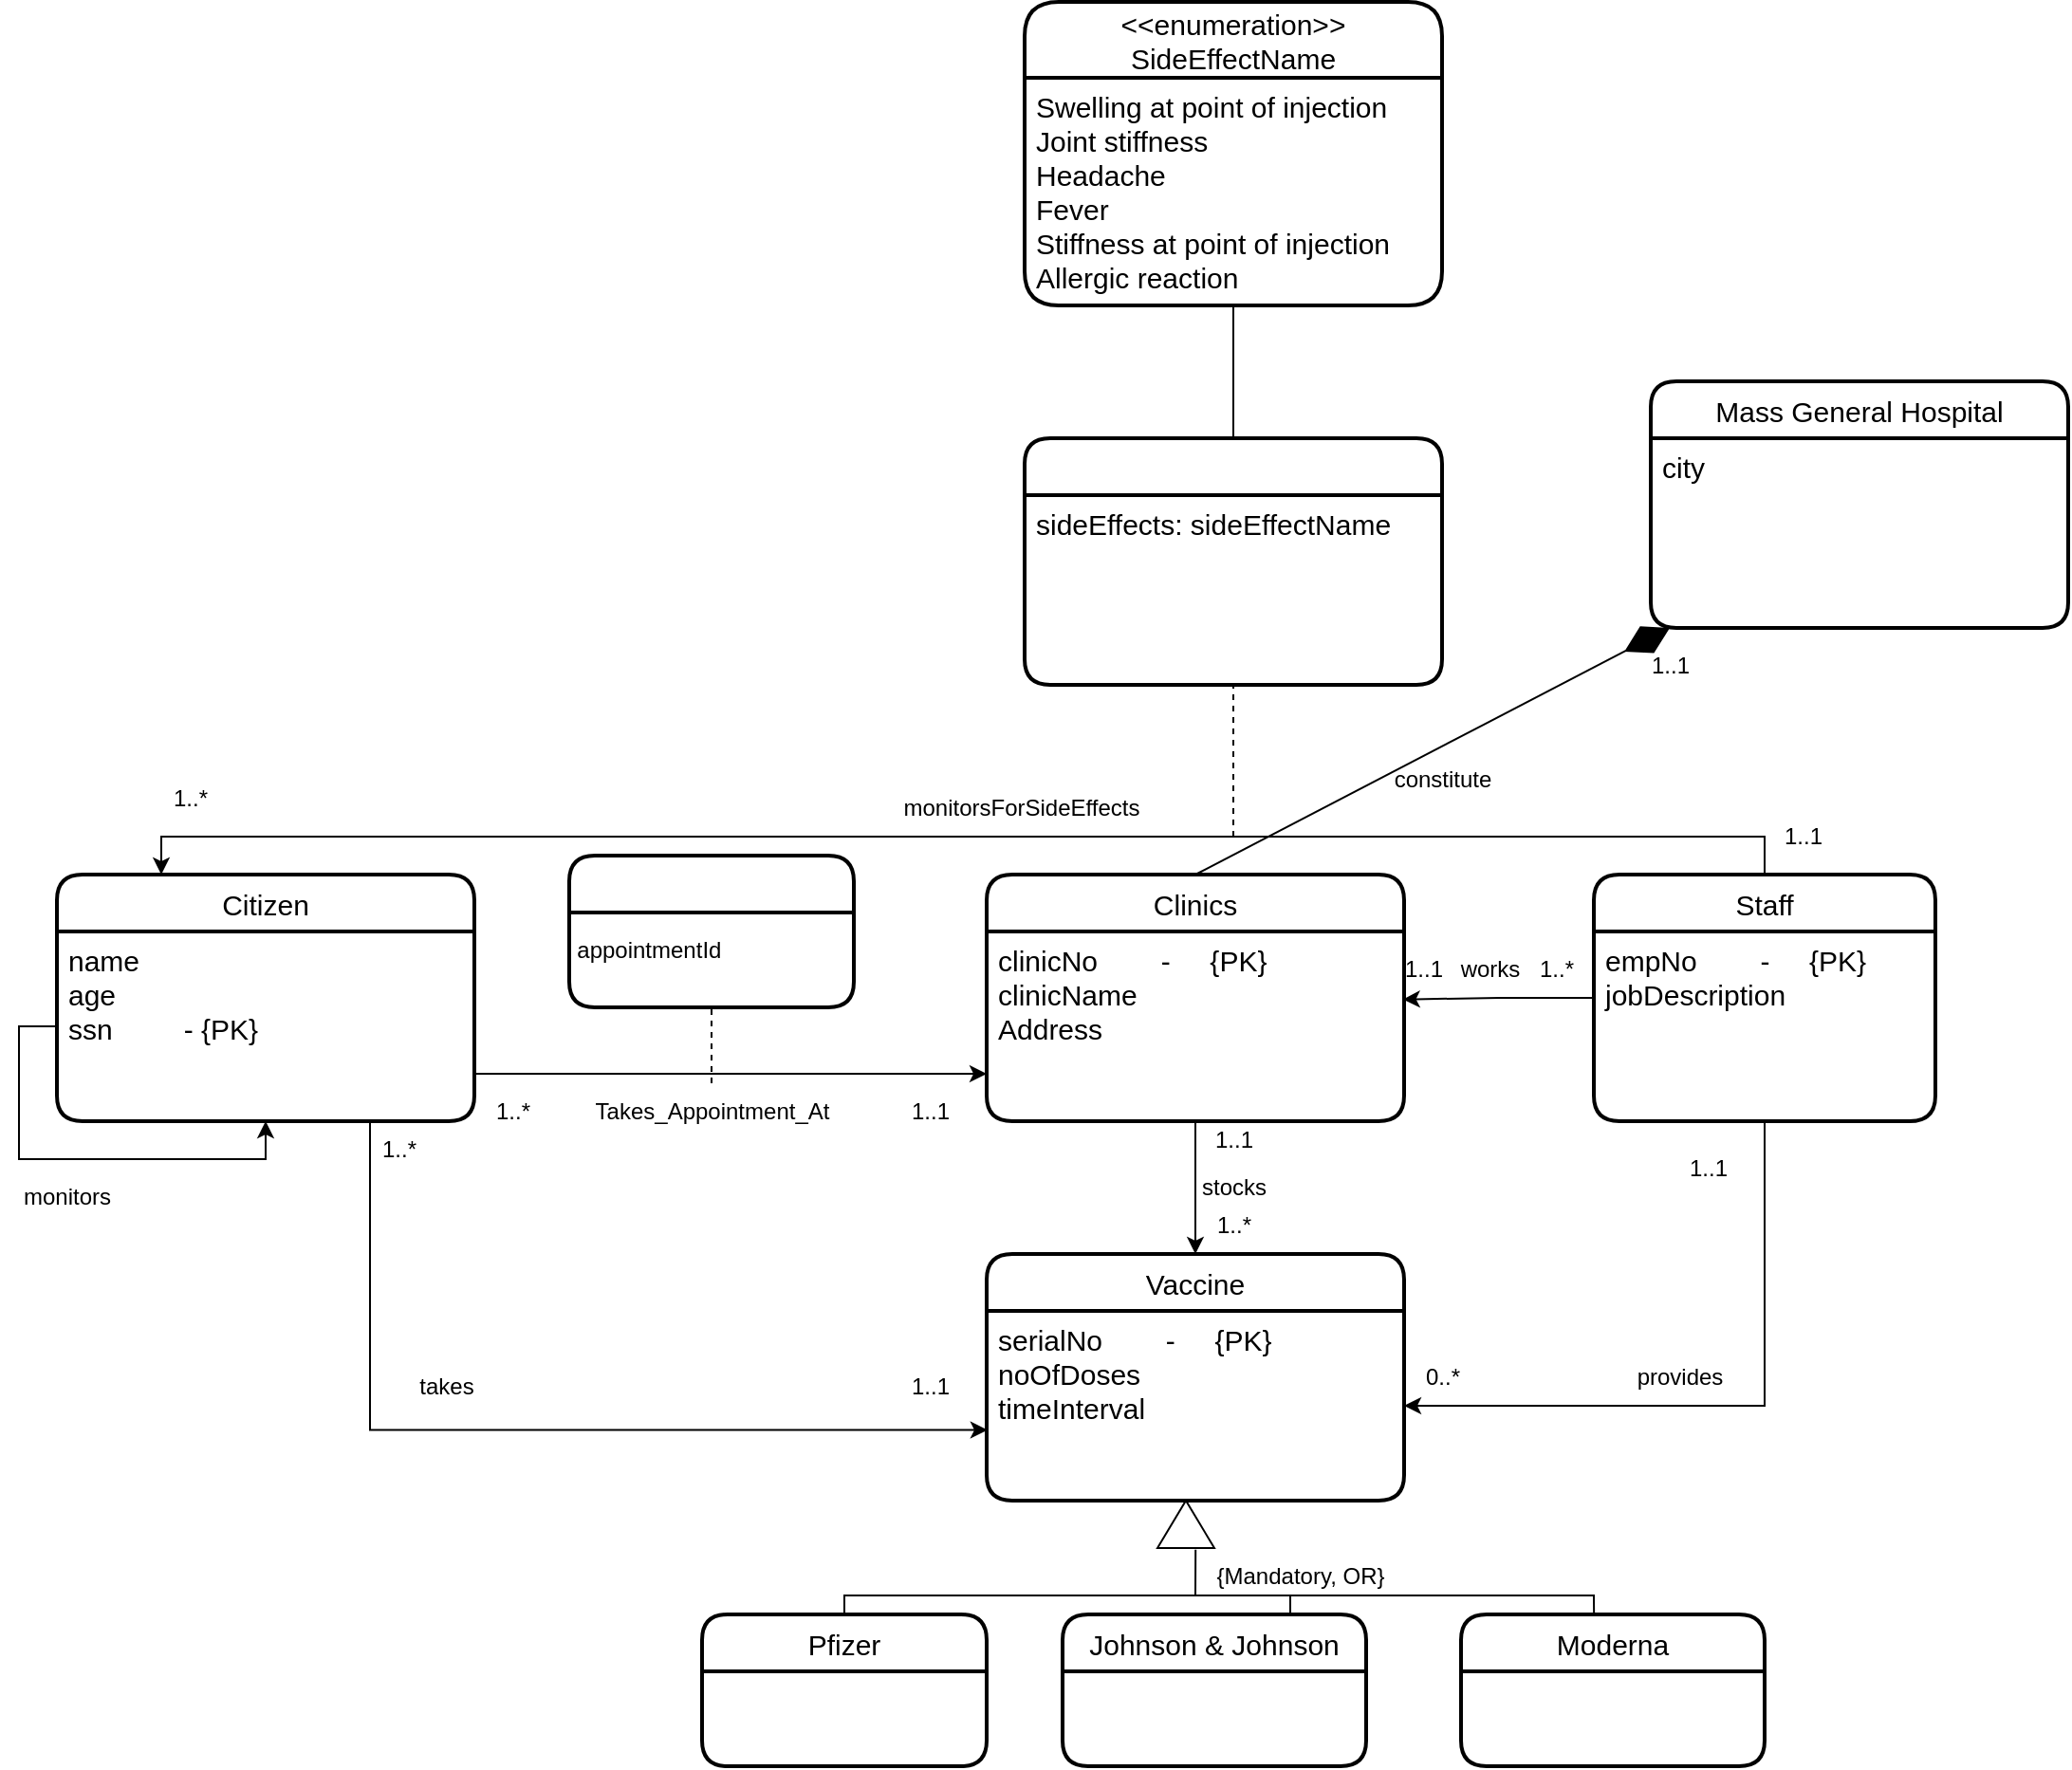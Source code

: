<mxfile version="20.8.5" type="github" pages="3">
  <diagram id="0muBZeDZ4wnzqgPl6z7S" name="Page-3">
    <mxGraphModel dx="3168" dy="2088" grid="1" gridSize="10" guides="1" tooltips="1" connect="1" arrows="1" fold="1" page="1" pageScale="1" pageWidth="850" pageHeight="1100" math="0" shadow="0">
      <root>
        <mxCell id="0" />
        <mxCell id="1" parent="0" />
        <mxCell id="P3esFlHFc6xtRCxM-Ww3-1" value="Clinics" style="swimlane;childLayout=stackLayout;horizontal=1;startSize=30;horizontalStack=0;rounded=1;fontSize=15;fontStyle=0;strokeWidth=2;resizeParent=0;resizeLast=1;shadow=0;dashed=0;align=center;" vertex="1" parent="1">
          <mxGeometry x="-520" y="90" width="220" height="130" as="geometry" />
        </mxCell>
        <mxCell id="P3esFlHFc6xtRCxM-Ww3-2" value="clinicNo        -     {PK}&#xa;clinicName    &#xa;Address&#xa;" style="align=left;strokeColor=none;fillColor=none;spacingLeft=4;fontSize=15;verticalAlign=top;resizable=0;rotatable=0;part=1;" vertex="1" parent="P3esFlHFc6xtRCxM-Ww3-1">
          <mxGeometry y="30" width="220" height="100" as="geometry" />
        </mxCell>
        <mxCell id="P3esFlHFc6xtRCxM-Ww3-4" value="Vaccine" style="swimlane;childLayout=stackLayout;horizontal=1;startSize=30;horizontalStack=0;rounded=1;fontSize=15;fontStyle=0;strokeWidth=2;resizeParent=0;resizeLast=1;shadow=0;dashed=0;align=center;" vertex="1" parent="1">
          <mxGeometry x="-520" y="290" width="220" height="130" as="geometry" />
        </mxCell>
        <mxCell id="P3esFlHFc6xtRCxM-Ww3-5" value="serialNo        -     {PK}&#xa;noOfDoses&#xa;timeInterval&#xa;" style="align=left;strokeColor=none;fillColor=none;spacingLeft=4;fontSize=15;verticalAlign=top;resizable=0;rotatable=0;part=1;" vertex="1" parent="P3esFlHFc6xtRCxM-Ww3-4">
          <mxGeometry y="30" width="220" height="100" as="geometry" />
        </mxCell>
        <mxCell id="P3esFlHFc6xtRCxM-Ww3-6" value="Pfizer" style="swimlane;childLayout=stackLayout;horizontal=1;startSize=30;horizontalStack=0;rounded=1;fontSize=15;fontStyle=0;strokeWidth=2;resizeParent=0;resizeLast=1;shadow=0;dashed=0;align=center;" vertex="1" parent="1">
          <mxGeometry x="-670" y="480" width="150" height="80" as="geometry" />
        </mxCell>
        <mxCell id="P3esFlHFc6xtRCxM-Ww3-8" value="Johnson &amp; Johnson" style="swimlane;childLayout=stackLayout;horizontal=1;startSize=30;horizontalStack=0;rounded=1;fontSize=15;fontStyle=0;strokeWidth=2;resizeParent=0;resizeLast=1;shadow=0;dashed=0;align=center;" vertex="1" parent="1">
          <mxGeometry x="-480" y="480" width="160" height="80" as="geometry" />
        </mxCell>
        <mxCell id="P3esFlHFc6xtRCxM-Ww3-9" value="Moderna" style="swimlane;childLayout=stackLayout;horizontal=1;startSize=30;horizontalStack=0;rounded=1;fontSize=15;fontStyle=0;strokeWidth=2;resizeParent=0;resizeLast=1;shadow=0;dashed=0;align=center;" vertex="1" parent="1">
          <mxGeometry x="-270" y="480" width="160" height="80" as="geometry" />
        </mxCell>
        <mxCell id="P3esFlHFc6xtRCxM-Ww3-10" value="" style="triangle;whiteSpace=wrap;html=1;rotation=-90;" vertex="1" parent="1">
          <mxGeometry x="-427.5" y="417.5" width="25" height="30" as="geometry" />
        </mxCell>
        <mxCell id="P3esFlHFc6xtRCxM-Ww3-11" value="" style="endArrow=none;html=1;rounded=0;exitX=0.5;exitY=0;exitDx=0;exitDy=0;entryX=-0.035;entryY=0.67;entryDx=0;entryDy=0;entryPerimeter=0;" edge="1" parent="1" source="P3esFlHFc6xtRCxM-Ww3-6" target="P3esFlHFc6xtRCxM-Ww3-10">
          <mxGeometry width="50" height="50" relative="1" as="geometry">
            <mxPoint x="-460" y="410" as="sourcePoint" />
            <mxPoint x="-410" y="450" as="targetPoint" />
            <Array as="points">
              <mxPoint x="-595" y="470" />
              <mxPoint x="-410" y="470" />
            </Array>
          </mxGeometry>
        </mxCell>
        <mxCell id="P3esFlHFc6xtRCxM-Ww3-12" value="" style="endArrow=none;html=1;rounded=0;entryX=0.75;entryY=0;entryDx=0;entryDy=0;" edge="1" parent="1" target="P3esFlHFc6xtRCxM-Ww3-8">
          <mxGeometry width="50" height="50" relative="1" as="geometry">
            <mxPoint x="-410" y="470" as="sourcePoint" />
            <mxPoint x="-370" y="400" as="targetPoint" />
            <Array as="points">
              <mxPoint x="-360" y="470" />
            </Array>
          </mxGeometry>
        </mxCell>
        <mxCell id="P3esFlHFc6xtRCxM-Ww3-13" value="" style="endArrow=none;html=1;rounded=0;entryX=0.438;entryY=0;entryDx=0;entryDy=0;entryPerimeter=0;" edge="1" parent="1" target="P3esFlHFc6xtRCxM-Ww3-9">
          <mxGeometry width="50" height="50" relative="1" as="geometry">
            <mxPoint x="-360" y="470" as="sourcePoint" />
            <mxPoint x="-280" y="400" as="targetPoint" />
            <Array as="points">
              <mxPoint x="-200" y="470" />
            </Array>
          </mxGeometry>
        </mxCell>
        <mxCell id="P3esFlHFc6xtRCxM-Ww3-14" value="{Mandatory, OR}" style="text;html=1;align=center;verticalAlign=middle;resizable=0;points=[];autosize=1;strokeColor=none;fillColor=none;" vertex="1" parent="1">
          <mxGeometry x="-410" y="445" width="110" height="30" as="geometry" />
        </mxCell>
        <mxCell id="P3esFlHFc6xtRCxM-Ww3-22" style="edgeStyle=orthogonalEdgeStyle;rounded=0;orthogonalLoop=1;jettySize=auto;html=1;exitX=0;exitY=0.5;exitDx=0;exitDy=0;entryX=0.997;entryY=0.358;entryDx=0;entryDy=0;entryPerimeter=0;" edge="1" parent="1" source="P3esFlHFc6xtRCxM-Ww3-15" target="P3esFlHFc6xtRCxM-Ww3-2">
          <mxGeometry relative="1" as="geometry" />
        </mxCell>
        <mxCell id="P3esFlHFc6xtRCxM-Ww3-30" style="edgeStyle=orthogonalEdgeStyle;rounded=0;orthogonalLoop=1;jettySize=auto;html=1;exitX=0.5;exitY=0;exitDx=0;exitDy=0;entryX=0.25;entryY=0;entryDx=0;entryDy=0;" edge="1" parent="1" source="P3esFlHFc6xtRCxM-Ww3-15" target="P3esFlHFc6xtRCxM-Ww3-26">
          <mxGeometry relative="1" as="geometry" />
        </mxCell>
        <mxCell id="P3esFlHFc6xtRCxM-Ww3-15" value="Staff" style="swimlane;childLayout=stackLayout;horizontal=1;startSize=30;horizontalStack=0;rounded=1;fontSize=15;fontStyle=0;strokeWidth=2;resizeParent=0;resizeLast=1;shadow=0;dashed=0;align=center;" vertex="1" parent="1">
          <mxGeometry x="-200" y="90" width="180" height="130" as="geometry" />
        </mxCell>
        <mxCell id="P3esFlHFc6xtRCxM-Ww3-16" value="empNo        -     {PK}&#xa;jobDescription    &#xa;&#xa;" style="align=left;strokeColor=none;fillColor=none;spacingLeft=4;fontSize=15;verticalAlign=top;resizable=0;rotatable=0;part=1;" vertex="1" parent="P3esFlHFc6xtRCxM-Ww3-15">
          <mxGeometry y="30" width="180" height="100" as="geometry" />
        </mxCell>
        <mxCell id="P3esFlHFc6xtRCxM-Ww3-17" style="edgeStyle=orthogonalEdgeStyle;rounded=0;orthogonalLoop=1;jettySize=auto;html=1;exitX=0.5;exitY=1;exitDx=0;exitDy=0;entryX=0.5;entryY=0;entryDx=0;entryDy=0;" edge="1" parent="1" source="P3esFlHFc6xtRCxM-Ww3-2" target="P3esFlHFc6xtRCxM-Ww3-4">
          <mxGeometry relative="1" as="geometry" />
        </mxCell>
        <mxCell id="P3esFlHFc6xtRCxM-Ww3-18" value="stocks" style="text;html=1;align=center;verticalAlign=middle;resizable=0;points=[];autosize=1;strokeColor=none;fillColor=none;" vertex="1" parent="1">
          <mxGeometry x="-420" y="240" width="60" height="30" as="geometry" />
        </mxCell>
        <mxCell id="P3esFlHFc6xtRCxM-Ww3-19" value="1..1" style="text;html=1;align=center;verticalAlign=middle;resizable=0;points=[];autosize=1;strokeColor=none;fillColor=none;" vertex="1" parent="1">
          <mxGeometry x="-410" y="215" width="40" height="30" as="geometry" />
        </mxCell>
        <mxCell id="P3esFlHFc6xtRCxM-Ww3-20" value="1..*" style="text;html=1;align=center;verticalAlign=middle;resizable=0;points=[];autosize=1;strokeColor=none;fillColor=none;" vertex="1" parent="1">
          <mxGeometry x="-410" y="260" width="40" height="30" as="geometry" />
        </mxCell>
        <mxCell id="P3esFlHFc6xtRCxM-Ww3-23" value="works" style="text;html=1;align=center;verticalAlign=middle;resizable=0;points=[];autosize=1;strokeColor=none;fillColor=none;" vertex="1" parent="1">
          <mxGeometry x="-280" y="125" width="50" height="30" as="geometry" />
        </mxCell>
        <mxCell id="P3esFlHFc6xtRCxM-Ww3-24" value="1..1" style="text;html=1;align=center;verticalAlign=middle;resizable=0;points=[];autosize=1;strokeColor=none;fillColor=none;" vertex="1" parent="1">
          <mxGeometry x="-310" y="125" width="40" height="30" as="geometry" />
        </mxCell>
        <mxCell id="P3esFlHFc6xtRCxM-Ww3-25" value="1..*" style="text;html=1;align=center;verticalAlign=middle;resizable=0;points=[];autosize=1;strokeColor=none;fillColor=none;" vertex="1" parent="1">
          <mxGeometry x="-240" y="125" width="40" height="30" as="geometry" />
        </mxCell>
        <mxCell id="P3esFlHFc6xtRCxM-Ww3-26" value="Citizen" style="swimlane;childLayout=stackLayout;horizontal=1;startSize=30;horizontalStack=0;rounded=1;fontSize=15;fontStyle=0;strokeWidth=2;resizeParent=0;resizeLast=1;shadow=0;dashed=0;align=center;" vertex="1" parent="1">
          <mxGeometry x="-1010" y="90" width="220" height="130" as="geometry" />
        </mxCell>
        <mxCell id="P3esFlHFc6xtRCxM-Ww3-27" value="name&#xa;age&#xa;ssn         - {PK}&#xa;" style="align=left;strokeColor=none;fillColor=none;spacingLeft=4;fontSize=15;verticalAlign=top;resizable=0;rotatable=0;part=1;" vertex="1" parent="P3esFlHFc6xtRCxM-Ww3-26">
          <mxGeometry y="30" width="220" height="100" as="geometry" />
        </mxCell>
        <mxCell id="P3esFlHFc6xtRCxM-Ww3-28" style="edgeStyle=orthogonalEdgeStyle;rounded=0;orthogonalLoop=1;jettySize=auto;html=1;exitX=0;exitY=0.5;exitDx=0;exitDy=0;" edge="1" parent="P3esFlHFc6xtRCxM-Ww3-26" source="P3esFlHFc6xtRCxM-Ww3-27" target="P3esFlHFc6xtRCxM-Ww3-27">
          <mxGeometry relative="1" as="geometry" />
        </mxCell>
        <mxCell id="P3esFlHFc6xtRCxM-Ww3-29" value="monitors" style="text;html=1;align=center;verticalAlign=middle;resizable=0;points=[];autosize=1;strokeColor=none;fillColor=none;" vertex="1" parent="1">
          <mxGeometry x="-1040" y="245" width="70" height="30" as="geometry" />
        </mxCell>
        <mxCell id="P3esFlHFc6xtRCxM-Ww3-31" value="monitorsForSideEffects" style="text;html=1;align=center;verticalAlign=middle;resizable=0;points=[];autosize=1;strokeColor=none;fillColor=none;" vertex="1" parent="1">
          <mxGeometry x="-577.5" y="40" width="150" height="30" as="geometry" />
        </mxCell>
        <mxCell id="P3esFlHFc6xtRCxM-Ww3-32" value="" style="swimlane;childLayout=stackLayout;horizontal=1;startSize=30;horizontalStack=0;rounded=1;fontSize=15;fontStyle=0;strokeWidth=2;resizeParent=0;resizeLast=1;shadow=0;dashed=0;align=center;" vertex="1" parent="1">
          <mxGeometry x="-500" y="-140" width="220" height="130" as="geometry" />
        </mxCell>
        <mxCell id="P3esFlHFc6xtRCxM-Ww3-33" value="sideEffects: sideEffectName " style="align=left;strokeColor=none;fillColor=none;spacingLeft=4;fontSize=15;verticalAlign=top;resizable=0;rotatable=0;part=1;" vertex="1" parent="P3esFlHFc6xtRCxM-Ww3-32">
          <mxGeometry y="30" width="220" height="100" as="geometry" />
        </mxCell>
        <mxCell id="P3esFlHFc6xtRCxM-Ww3-35" value="" style="endArrow=none;dashed=1;html=1;rounded=0;entryX=0.5;entryY=1;entryDx=0;entryDy=0;" edge="1" parent="1" target="P3esFlHFc6xtRCxM-Ww3-33">
          <mxGeometry width="50" height="50" relative="1" as="geometry">
            <mxPoint x="-390" y="70" as="sourcePoint" />
            <mxPoint x="-360" y="100" as="targetPoint" />
          </mxGeometry>
        </mxCell>
        <mxCell id="P3esFlHFc6xtRCxM-Ww3-36" value="&lt;&lt;enumeration&gt;&gt;&#xa;SideEffectName" style="swimlane;childLayout=stackLayout;horizontal=1;startSize=40;horizontalStack=0;rounded=1;fontSize=15;fontStyle=0;strokeWidth=2;resizeParent=0;resizeLast=1;shadow=0;dashed=0;align=center;" vertex="1" parent="1">
          <mxGeometry x="-500" y="-370" width="220" height="160" as="geometry" />
        </mxCell>
        <mxCell id="P3esFlHFc6xtRCxM-Ww3-37" value="Swelling at point of injection&#xa;Joint stiffness&#xa;Headache&#xa;Fever&#xa;Stiffness at point of injection&#xa;Allergic reaction&#xa;" style="align=left;strokeColor=none;fillColor=none;spacingLeft=4;fontSize=15;verticalAlign=top;resizable=0;rotatable=0;part=1;" vertex="1" parent="P3esFlHFc6xtRCxM-Ww3-36">
          <mxGeometry y="40" width="220" height="120" as="geometry" />
        </mxCell>
        <mxCell id="P3esFlHFc6xtRCxM-Ww3-38" value="" style="endArrow=none;html=1;rounded=0;entryX=0.5;entryY=1;entryDx=0;entryDy=0;" edge="1" parent="1" source="P3esFlHFc6xtRCxM-Ww3-32" target="P3esFlHFc6xtRCxM-Ww3-36">
          <mxGeometry width="50" height="50" relative="1" as="geometry">
            <mxPoint x="-410" y="-70" as="sourcePoint" />
            <mxPoint x="-360" y="-120" as="targetPoint" />
          </mxGeometry>
        </mxCell>
        <mxCell id="P3esFlHFc6xtRCxM-Ww3-39" value="1..*" style="text;html=1;align=center;verticalAlign=middle;resizable=0;points=[];autosize=1;strokeColor=none;fillColor=none;" vertex="1" parent="1">
          <mxGeometry x="-960" y="35" width="40" height="30" as="geometry" />
        </mxCell>
        <mxCell id="P3esFlHFc6xtRCxM-Ww3-40" style="edgeStyle=orthogonalEdgeStyle;rounded=0;orthogonalLoop=1;jettySize=auto;html=1;exitX=0.75;exitY=1;exitDx=0;exitDy=0;entryX=0.002;entryY=0.628;entryDx=0;entryDy=0;entryPerimeter=0;" edge="1" parent="1" source="P3esFlHFc6xtRCxM-Ww3-27" target="P3esFlHFc6xtRCxM-Ww3-5">
          <mxGeometry relative="1" as="geometry" />
        </mxCell>
        <mxCell id="P3esFlHFc6xtRCxM-Ww3-41" value="takes" style="text;html=1;align=center;verticalAlign=middle;resizable=0;points=[];autosize=1;strokeColor=none;fillColor=none;" vertex="1" parent="1">
          <mxGeometry x="-830" y="345" width="50" height="30" as="geometry" />
        </mxCell>
        <mxCell id="P3esFlHFc6xtRCxM-Ww3-42" value="1..*" style="text;html=1;align=center;verticalAlign=middle;resizable=0;points=[];autosize=1;strokeColor=none;fillColor=none;" vertex="1" parent="1">
          <mxGeometry x="-850" y="220" width="40" height="30" as="geometry" />
        </mxCell>
        <mxCell id="P3esFlHFc6xtRCxM-Ww3-43" value="1..1" style="text;html=1;align=center;verticalAlign=middle;resizable=0;points=[];autosize=1;strokeColor=none;fillColor=none;" vertex="1" parent="1">
          <mxGeometry x="-570" y="345" width="40" height="30" as="geometry" />
        </mxCell>
        <mxCell id="P3esFlHFc6xtRCxM-Ww3-44" style="edgeStyle=orthogonalEdgeStyle;rounded=0;orthogonalLoop=1;jettySize=auto;html=1;exitX=0.5;exitY=1;exitDx=0;exitDy=0;entryX=1;entryY=0.5;entryDx=0;entryDy=0;" edge="1" parent="1" source="P3esFlHFc6xtRCxM-Ww3-16" target="P3esFlHFc6xtRCxM-Ww3-5">
          <mxGeometry relative="1" as="geometry" />
        </mxCell>
        <mxCell id="P3esFlHFc6xtRCxM-Ww3-45" value="provides" style="text;html=1;align=center;verticalAlign=middle;resizable=0;points=[];autosize=1;strokeColor=none;fillColor=none;" vertex="1" parent="1">
          <mxGeometry x="-190" y="340" width="70" height="30" as="geometry" />
        </mxCell>
        <mxCell id="P3esFlHFc6xtRCxM-Ww3-46" value="0..*" style="text;html=1;align=center;verticalAlign=middle;resizable=0;points=[];autosize=1;strokeColor=none;fillColor=none;" vertex="1" parent="1">
          <mxGeometry x="-300" y="340" width="40" height="30" as="geometry" />
        </mxCell>
        <mxCell id="P3esFlHFc6xtRCxM-Ww3-48" value="" style="swimlane;childLayout=stackLayout;horizontal=1;startSize=30;horizontalStack=0;rounded=1;fontSize=15;fontStyle=0;strokeWidth=2;resizeParent=0;resizeLast=1;shadow=0;dashed=0;align=center;" vertex="1" parent="1">
          <mxGeometry x="-740" y="80" width="150" height="80" as="geometry" />
        </mxCell>
        <mxCell id="P3esFlHFc6xtRCxM-Ww3-49" value="&lt;span style=&quot;white-space: pre;&quot;&gt;	&lt;/span&gt;appointmentId" style="text;html=1;align=center;verticalAlign=middle;resizable=0;points=[];autosize=1;strokeColor=none;fillColor=none;" vertex="1" parent="1">
          <mxGeometry x="-765" y="115" width="130" height="30" as="geometry" />
        </mxCell>
        <mxCell id="P3esFlHFc6xtRCxM-Ww3-51" style="edgeStyle=orthogonalEdgeStyle;rounded=0;orthogonalLoop=1;jettySize=auto;html=1;exitX=1;exitY=0.75;exitDx=0;exitDy=0;entryX=0;entryY=0.75;entryDx=0;entryDy=0;" edge="1" parent="1" source="P3esFlHFc6xtRCxM-Ww3-27" target="P3esFlHFc6xtRCxM-Ww3-2">
          <mxGeometry relative="1" as="geometry" />
        </mxCell>
        <mxCell id="P3esFlHFc6xtRCxM-Ww3-52" value="" style="endArrow=none;dashed=1;html=1;rounded=0;entryX=0.5;entryY=1;entryDx=0;entryDy=0;" edge="1" parent="1" target="P3esFlHFc6xtRCxM-Ww3-48">
          <mxGeometry width="50" height="50" relative="1" as="geometry">
            <mxPoint x="-665" y="200" as="sourcePoint" />
            <mxPoint x="-670" y="220" as="targetPoint" />
          </mxGeometry>
        </mxCell>
        <mxCell id="P3esFlHFc6xtRCxM-Ww3-53" value="Takes_Appointment_At" style="text;html=1;align=center;verticalAlign=middle;resizable=0;points=[];autosize=1;strokeColor=none;fillColor=none;" vertex="1" parent="1">
          <mxGeometry x="-740" y="200" width="150" height="30" as="geometry" />
        </mxCell>
        <mxCell id="P3esFlHFc6xtRCxM-Ww3-54" value="1..*" style="text;html=1;align=center;verticalAlign=middle;resizable=0;points=[];autosize=1;strokeColor=none;fillColor=none;" vertex="1" parent="1">
          <mxGeometry x="-790" y="200" width="40" height="30" as="geometry" />
        </mxCell>
        <mxCell id="P3esFlHFc6xtRCxM-Ww3-55" value="1..1" style="text;html=1;align=center;verticalAlign=middle;resizable=0;points=[];autosize=1;strokeColor=none;fillColor=none;" vertex="1" parent="1">
          <mxGeometry x="-570" y="200" width="40" height="30" as="geometry" />
        </mxCell>
        <mxCell id="P3esFlHFc6xtRCxM-Ww3-56" value="1..1" style="text;html=1;align=center;verticalAlign=middle;resizable=0;points=[];autosize=1;strokeColor=none;fillColor=none;" vertex="1" parent="1">
          <mxGeometry x="-160" y="230" width="40" height="30" as="geometry" />
        </mxCell>
        <mxCell id="P3esFlHFc6xtRCxM-Ww3-57" value="1..1" style="text;html=1;align=center;verticalAlign=middle;resizable=0;points=[];autosize=1;strokeColor=none;fillColor=none;" vertex="1" parent="1">
          <mxGeometry x="-110" y="55" width="40" height="30" as="geometry" />
        </mxCell>
        <mxCell id="P3esFlHFc6xtRCxM-Ww3-58" value="" style="endArrow=diamondThin;endFill=1;endSize=24;html=1;rounded=0;exitX=0.5;exitY=0;exitDx=0;exitDy=0;" edge="1" parent="1" source="P3esFlHFc6xtRCxM-Ww3-1">
          <mxGeometry width="160" relative="1" as="geometry">
            <mxPoint x="-440" y="10" as="sourcePoint" />
            <mxPoint x="-160" y="-40" as="targetPoint" />
          </mxGeometry>
        </mxCell>
        <mxCell id="P3esFlHFc6xtRCxM-Ww3-59" value="Mass General Hospital" style="swimlane;childLayout=stackLayout;horizontal=1;startSize=30;horizontalStack=0;rounded=1;fontSize=15;fontStyle=0;strokeWidth=2;resizeParent=0;resizeLast=1;shadow=0;dashed=0;align=center;" vertex="1" parent="1">
          <mxGeometry x="-170" y="-170" width="220" height="130" as="geometry" />
        </mxCell>
        <mxCell id="P3esFlHFc6xtRCxM-Ww3-60" value="city" style="align=left;strokeColor=none;fillColor=none;spacingLeft=4;fontSize=15;verticalAlign=top;resizable=0;rotatable=0;part=1;" vertex="1" parent="P3esFlHFc6xtRCxM-Ww3-59">
          <mxGeometry y="30" width="220" height="100" as="geometry" />
        </mxCell>
        <mxCell id="P3esFlHFc6xtRCxM-Ww3-61" value="1..1" style="text;html=1;align=center;verticalAlign=middle;resizable=0;points=[];autosize=1;strokeColor=none;fillColor=none;" vertex="1" parent="1">
          <mxGeometry x="-180" y="-35" width="40" height="30" as="geometry" />
        </mxCell>
        <mxCell id="P3esFlHFc6xtRCxM-Ww3-62" value="constitute" style="text;html=1;align=center;verticalAlign=middle;resizable=0;points=[];autosize=1;strokeColor=none;fillColor=none;" vertex="1" parent="1">
          <mxGeometry x="-315" y="25" width="70" height="30" as="geometry" />
        </mxCell>
      </root>
    </mxGraphModel>
  </diagram>
  <diagram id="onl90hW0yhVbBo7K8uGe" name="Page-2">
    <mxGraphModel dx="2318" dy="2088" grid="1" gridSize="10" guides="1" tooltips="1" connect="1" arrows="1" fold="1" page="1" pageScale="1" pageWidth="850" pageHeight="1100" math="0" shadow="0">
      <root>
        <mxCell id="0" />
        <mxCell id="1" parent="0" />
        <mxCell id="vEhIdwuRfsxe-VQ4iNBu-19" style="edgeStyle=orthogonalEdgeStyle;rounded=0;orthogonalLoop=1;jettySize=auto;html=1;exitX=0;exitY=0.5;exitDx=0;exitDy=0;entryX=1.002;entryY=0.292;entryDx=0;entryDy=0;entryPerimeter=0;" edge="1" parent="1" source="vEhIdwuRfsxe-VQ4iNBu-1" target="vEhIdwuRfsxe-VQ4iNBu-13">
          <mxGeometry relative="1" as="geometry" />
        </mxCell>
        <mxCell id="vEhIdwuRfsxe-VQ4iNBu-29" style="edgeStyle=orthogonalEdgeStyle;rounded=0;orthogonalLoop=1;jettySize=auto;html=1;exitX=0.5;exitY=0;exitDx=0;exitDy=0;entryX=1;entryY=0.25;entryDx=0;entryDy=0;" edge="1" parent="1" source="vEhIdwuRfsxe-VQ4iNBu-1" target="vEhIdwuRfsxe-VQ4iNBu-28">
          <mxGeometry relative="1" as="geometry" />
        </mxCell>
        <mxCell id="vEhIdwuRfsxe-VQ4iNBu-1" value="Region" style="swimlane;childLayout=stackLayout;horizontal=1;startSize=30;horizontalStack=0;rounded=1;fontSize=15;fontStyle=0;strokeWidth=2;resizeParent=0;resizeLast=1;shadow=0;dashed=0;align=center;" vertex="1" parent="1">
          <mxGeometry x="-320" y="240" width="220" height="100" as="geometry" />
        </mxCell>
        <mxCell id="vEhIdwuRfsxe-VQ4iNBu-2" value="id                -         {PK}&#xa;name&#xa;" style="align=left;strokeColor=none;fillColor=none;spacingLeft=4;fontSize=15;verticalAlign=top;resizable=0;rotatable=0;part=1;" vertex="1" parent="vEhIdwuRfsxe-VQ4iNBu-1">
          <mxGeometry y="30" width="220" height="70" as="geometry" />
        </mxCell>
        <mxCell id="vEhIdwuRfsxe-VQ4iNBu-23" style="edgeStyle=orthogonalEdgeStyle;rounded=0;orthogonalLoop=1;jettySize=auto;html=1;exitX=0.5;exitY=0;exitDx=0;exitDy=0;entryX=0.5;entryY=1;entryDx=0;entryDy=0;" edge="1" parent="1" source="vEhIdwuRfsxe-VQ4iNBu-4" target="vEhIdwuRfsxe-VQ4iNBu-2">
          <mxGeometry relative="1" as="geometry" />
        </mxCell>
        <mxCell id="vEhIdwuRfsxe-VQ4iNBu-4" value="Sensors" style="swimlane;childLayout=stackLayout;horizontal=1;startSize=30;horizontalStack=0;rounded=1;fontSize=15;fontStyle=0;strokeWidth=2;resizeParent=0;resizeLast=1;shadow=0;dashed=0;align=center;" vertex="1" parent="1">
          <mxGeometry x="-680" y="430" width="220" height="130" as="geometry" />
        </mxCell>
        <mxCell id="vEhIdwuRfsxe-VQ4iNBu-5" value="tagId             - {PK}&#xa;sex&#xa;dateOfTagging&#xa;approximateAgeOfAnimal&#xa;" style="align=left;strokeColor=none;fillColor=none;spacingLeft=4;fontSize=15;verticalAlign=top;resizable=0;rotatable=0;part=1;" vertex="1" parent="vEhIdwuRfsxe-VQ4iNBu-4">
          <mxGeometry y="30" width="220" height="100" as="geometry" />
        </mxCell>
        <mxCell id="vEhIdwuRfsxe-VQ4iNBu-12" value="Climate" style="swimlane;childLayout=stackLayout;horizontal=1;startSize=30;horizontalStack=0;rounded=1;fontSize=15;fontStyle=0;strokeWidth=2;resizeParent=0;resizeLast=1;shadow=0;dashed=0;align=center;" vertex="1" parent="1">
          <mxGeometry x="-680" y="240" width="220" height="100" as="geometry" />
        </mxCell>
        <mxCell id="vEhIdwuRfsxe-VQ4iNBu-13" value="climateId        -     {PK}&#xa;type&#xa;description&#xa;" style="align=left;strokeColor=none;fillColor=none;spacingLeft=4;fontSize=15;verticalAlign=top;resizable=0;rotatable=0;part=1;" vertex="1" parent="vEhIdwuRfsxe-VQ4iNBu-12">
          <mxGeometry y="30" width="220" height="70" as="geometry" />
        </mxCell>
        <mxCell id="vEhIdwuRfsxe-VQ4iNBu-20" value="exhibits" style="text;html=1;align=center;verticalAlign=middle;resizable=0;points=[];autosize=1;strokeColor=none;fillColor=none;" vertex="1" parent="1">
          <mxGeometry x="-410" y="260" width="60" height="30" as="geometry" />
        </mxCell>
        <mxCell id="vEhIdwuRfsxe-VQ4iNBu-21" value="1..1" style="text;html=1;align=center;verticalAlign=middle;resizable=0;points=[];autosize=1;strokeColor=none;fillColor=none;" vertex="1" parent="1">
          <mxGeometry x="-450" y="260" width="40" height="30" as="geometry" />
        </mxCell>
        <mxCell id="vEhIdwuRfsxe-VQ4iNBu-22" value="1..1" style="text;html=1;align=center;verticalAlign=middle;resizable=0;points=[];autosize=1;strokeColor=none;fillColor=none;" vertex="1" parent="1">
          <mxGeometry x="-360" y="260" width="40" height="30" as="geometry" />
        </mxCell>
        <mxCell id="vEhIdwuRfsxe-VQ4iNBu-24" value="Tracks_Animals_In" style="text;html=1;align=center;verticalAlign=middle;resizable=0;points=[];autosize=1;strokeColor=none;fillColor=none;" vertex="1" parent="1">
          <mxGeometry x="-485" y="385" width="130" height="30" as="geometry" />
        </mxCell>
        <mxCell id="vEhIdwuRfsxe-VQ4iNBu-25" value="0..*" style="text;html=1;align=center;verticalAlign=middle;resizable=0;points=[];autosize=1;strokeColor=none;fillColor=none;" vertex="1" parent="1">
          <mxGeometry x="-570" y="405" width="40" height="30" as="geometry" />
        </mxCell>
        <mxCell id="vEhIdwuRfsxe-VQ4iNBu-26" value="1..1" style="text;html=1;align=center;verticalAlign=middle;resizable=0;points=[];autosize=1;strokeColor=none;fillColor=none;" vertex="1" parent="1">
          <mxGeometry x="-210" y="345" width="40" height="30" as="geometry" />
        </mxCell>
        <mxCell id="vEhIdwuRfsxe-VQ4iNBu-27" value="Species" style="swimlane;childLayout=stackLayout;horizontal=1;startSize=30;horizontalStack=0;rounded=1;fontSize=15;fontStyle=0;strokeWidth=2;resizeParent=0;resizeLast=1;shadow=0;dashed=0;align=center;" vertex="1" parent="1">
          <mxGeometry x="-680" y="20" width="220" height="130" as="geometry" />
        </mxCell>
        <mxCell id="vEhIdwuRfsxe-VQ4iNBu-28" value="speciesId            - {PK}&#xa;scientificName&#xa;commonName&#xa;" style="align=left;strokeColor=none;fillColor=none;spacingLeft=4;fontSize=15;verticalAlign=top;resizable=0;rotatable=0;part=1;" vertex="1" parent="vEhIdwuRfsxe-VQ4iNBu-27">
          <mxGeometry y="30" width="220" height="100" as="geometry" />
        </mxCell>
        <mxCell id="vEhIdwuRfsxe-VQ4iNBu-30" value="Surveyed_On" style="text;html=1;align=center;verticalAlign=middle;resizable=0;points=[];autosize=1;strokeColor=none;fillColor=none;" vertex="1" parent="1">
          <mxGeometry x="-370" y="45" width="100" height="30" as="geometry" />
        </mxCell>
        <mxCell id="vEhIdwuRfsxe-VQ4iNBu-31" value="1..*" style="text;html=1;align=center;verticalAlign=middle;resizable=0;points=[];autosize=1;strokeColor=none;fillColor=none;" vertex="1" parent="1">
          <mxGeometry x="-460" y="45" width="40" height="30" as="geometry" />
        </mxCell>
        <mxCell id="vEhIdwuRfsxe-VQ4iNBu-32" value="1..*" style="text;html=1;align=center;verticalAlign=middle;resizable=0;points=[];autosize=1;strokeColor=none;fillColor=none;" vertex="1" parent="1">
          <mxGeometry x="-210" y="205" width="40" height="30" as="geometry" />
        </mxCell>
        <mxCell id="vEhIdwuRfsxe-VQ4iNBu-33" value="" style="swimlane;childLayout=stackLayout;horizontal=1;startSize=30;horizontalStack=0;rounded=1;fontSize=15;fontStyle=0;strokeWidth=2;resizeParent=0;resizeLast=1;shadow=0;dashed=0;align=center;" vertex="1" parent="1">
          <mxGeometry x="-355" y="-100" width="220" height="70" as="geometry" />
        </mxCell>
        <mxCell id="vEhIdwuRfsxe-VQ4iNBu-34" value="noOfAnimals" style="align=left;strokeColor=none;fillColor=none;spacingLeft=4;fontSize=15;verticalAlign=top;resizable=0;rotatable=0;part=1;" vertex="1" parent="vEhIdwuRfsxe-VQ4iNBu-33">
          <mxGeometry y="30" width="220" height="40" as="geometry" />
        </mxCell>
        <mxCell id="vEhIdwuRfsxe-VQ4iNBu-35" value="" style="endArrow=none;dashed=1;html=1;rounded=0;entryX=0.5;entryY=1;entryDx=0;entryDy=0;" edge="1" parent="1" target="vEhIdwuRfsxe-VQ4iNBu-34">
          <mxGeometry width="50" height="50" relative="1" as="geometry">
            <mxPoint x="-245" y="70" as="sourcePoint" />
            <mxPoint x="-340" y="80" as="targetPoint" />
          </mxGeometry>
        </mxCell>
        <mxCell id="vEhIdwuRfsxe-VQ4iNBu-43" style="edgeStyle=orthogonalEdgeStyle;rounded=0;orthogonalLoop=1;jettySize=auto;html=1;exitX=0.5;exitY=0;exitDx=0;exitDy=0;entryX=0.5;entryY=1;entryDx=0;entryDy=0;" edge="1" parent="1" source="vEhIdwuRfsxe-VQ4iNBu-36" target="vEhIdwuRfsxe-VQ4iNBu-39">
          <mxGeometry relative="1" as="geometry" />
        </mxCell>
        <mxCell id="vEhIdwuRfsxe-VQ4iNBu-36" value="Country" style="swimlane;childLayout=stackLayout;horizontal=1;startSize=30;horizontalStack=0;rounded=1;fontSize=15;fontStyle=0;strokeWidth=2;resizeParent=0;resizeLast=1;shadow=0;dashed=0;align=center;" vertex="1" parent="1">
          <mxGeometry x="40" y="240" width="220" height="100" as="geometry" />
        </mxCell>
        <mxCell id="vEhIdwuRfsxe-VQ4iNBu-37" value="name                -         {PK}&#xa;&#xa;" style="align=left;strokeColor=none;fillColor=none;spacingLeft=4;fontSize=15;verticalAlign=top;resizable=0;rotatable=0;part=1;" vertex="1" parent="vEhIdwuRfsxe-VQ4iNBu-36">
          <mxGeometry y="30" width="220" height="70" as="geometry" />
        </mxCell>
        <mxCell id="vEhIdwuRfsxe-VQ4iNBu-39" value="Continent" style="swimlane;childLayout=stackLayout;horizontal=1;startSize=30;horizontalStack=0;rounded=1;fontSize=15;fontStyle=0;strokeWidth=2;resizeParent=0;resizeLast=1;shadow=0;dashed=0;align=center;" vertex="1" parent="1">
          <mxGeometry x="40" y="20" width="220" height="100" as="geometry" />
        </mxCell>
        <mxCell id="vEhIdwuRfsxe-VQ4iNBu-40" value="name            -        {PK}" style="align=left;strokeColor=none;fillColor=none;spacingLeft=4;fontSize=15;verticalAlign=top;resizable=0;rotatable=0;part=1;" vertex="1" parent="vEhIdwuRfsxe-VQ4iNBu-39">
          <mxGeometry y="30" width="220" height="70" as="geometry" />
        </mxCell>
        <mxCell id="vEhIdwuRfsxe-VQ4iNBu-41" style="edgeStyle=orthogonalEdgeStyle;rounded=0;orthogonalLoop=1;jettySize=auto;html=1;exitX=0;exitY=0.25;exitDx=0;exitDy=0;entryX=1;entryY=0.25;entryDx=0;entryDy=0;" edge="1" parent="1" source="vEhIdwuRfsxe-VQ4iNBu-37" target="vEhIdwuRfsxe-VQ4iNBu-2">
          <mxGeometry relative="1" as="geometry" />
        </mxCell>
        <mxCell id="vEhIdwuRfsxe-VQ4iNBu-42" value="has" style="text;html=1;align=center;verticalAlign=middle;resizable=0;points=[];autosize=1;strokeColor=none;fillColor=none;" vertex="1" parent="1">
          <mxGeometry x="-50" y="255" width="40" height="30" as="geometry" />
        </mxCell>
        <mxCell id="vEhIdwuRfsxe-VQ4iNBu-44" value="lies_in" style="text;html=1;align=center;verticalAlign=middle;resizable=0;points=[];autosize=1;strokeColor=none;fillColor=none;" vertex="1" parent="1">
          <mxGeometry x="150" y="170" width="60" height="30" as="geometry" />
        </mxCell>
        <mxCell id="vEhIdwuRfsxe-VQ4iNBu-45" value="1..*" style="text;html=1;align=center;verticalAlign=middle;resizable=0;points=[];autosize=1;strokeColor=none;fillColor=none;" vertex="1" parent="1">
          <mxGeometry x="-100" y="255" width="40" height="30" as="geometry" />
        </mxCell>
        <mxCell id="vEhIdwuRfsxe-VQ4iNBu-46" value="1..1" style="text;html=1;align=center;verticalAlign=middle;resizable=0;points=[];autosize=1;strokeColor=none;fillColor=none;" vertex="1" parent="1">
          <mxGeometry y="255" width="40" height="30" as="geometry" />
        </mxCell>
        <mxCell id="vEhIdwuRfsxe-VQ4iNBu-48" value="1..*" style="text;html=1;align=center;verticalAlign=middle;resizable=0;points=[];autosize=1;strokeColor=none;fillColor=none;" vertex="1" parent="1">
          <mxGeometry x="150" y="205" width="40" height="30" as="geometry" />
        </mxCell>
        <mxCell id="vEhIdwuRfsxe-VQ4iNBu-49" value="1..*" style="text;html=1;align=center;verticalAlign=middle;resizable=0;points=[];autosize=1;strokeColor=none;fillColor=none;" vertex="1" parent="1">
          <mxGeometry x="150" y="120" width="40" height="30" as="geometry" />
        </mxCell>
      </root>
    </mxGraphModel>
  </diagram>
  <diagram id="WIKZO_O39W_F3QcdNPoz" name="Page-1">
    <mxGraphModel dx="2440" dy="2170" grid="1" gridSize="10" guides="1" tooltips="1" connect="1" arrows="1" fold="1" page="1" pageScale="1" pageWidth="850" pageHeight="1100" math="0" shadow="0">
      <root>
        <mxCell id="0" />
        <mxCell id="1" parent="0" />
        <mxCell id="__Uh9FplEamvk5oUluky-12" value="Mountain Peak" style="swimlane;childLayout=stackLayout;horizontal=1;startSize=30;horizontalStack=0;rounded=1;fontSize=15;fontStyle=0;strokeWidth=2;resizeParent=0;resizeLast=1;shadow=0;dashed=0;align=center;" parent="1" vertex="1">
          <mxGeometry x="285" y="70" width="240" height="200" as="geometry" />
        </mxCell>
        <mxCell id="__Uh9FplEamvk5oUluky-13" value="name [1..1]    - {PK} - &#xa;                        [&quot;Mount Superior&quot;, &#xa;                          &quot;Mount Baldy&quot;, &#xa;                          &quot;Twin Peaks&quot;, &#xa;                          &quot;Hidden Peak&quot;]&#xa;elevation&#xa;latitude&#xa;longitude&#xa;" style="align=left;strokeColor=none;fillColor=none;spacingLeft=4;fontSize=15;verticalAlign=top;resizable=0;rotatable=0;part=1;" parent="__Uh9FplEamvk5oUluky-12" vertex="1">
          <mxGeometry y="30" width="240" height="170" as="geometry" />
        </mxCell>
        <mxCell id="__Uh9FplEamvk5oUluky-28" style="edgeStyle=orthogonalEdgeStyle;rounded=0;orthogonalLoop=1;jettySize=auto;html=1;exitX=0.5;exitY=0;exitDx=0;exitDy=0;entryX=0;entryY=0.5;entryDx=0;entryDy=0;fontSize=15;" parent="1" source="__Uh9FplEamvk5oUluky-15" target="__Uh9FplEamvk5oUluky-12" edge="1">
          <mxGeometry relative="1" as="geometry" />
        </mxCell>
        <mxCell id="__Uh9FplEamvk5oUluky-15" value="Store" style="swimlane;childLayout=stackLayout;horizontal=1;startSize=30;horizontalStack=0;rounded=1;fontSize=15;fontStyle=0;strokeWidth=2;resizeParent=0;resizeLast=1;shadow=0;dashed=0;align=center;" parent="1" vertex="1">
          <mxGeometry x="-35" y="330" width="220" height="90" as="geometry" />
        </mxCell>
        <mxCell id="__Uh9FplEamvk5oUluky-16" value="name   - {PK}&#xa;description&#xa;" style="align=left;strokeColor=none;fillColor=none;spacingLeft=4;fontSize=15;verticalAlign=top;resizable=0;rotatable=0;part=1;" parent="__Uh9FplEamvk5oUluky-15" vertex="1">
          <mxGeometry y="30" width="220" height="60" as="geometry" />
        </mxCell>
        <mxCell id="__Uh9FplEamvk5oUluky-17" value="Retail Shop" style="swimlane;childLayout=stackLayout;horizontal=1;startSize=30;horizontalStack=0;rounded=1;fontSize=15;fontStyle=0;strokeWidth=2;resizeParent=0;resizeLast=1;shadow=0;dashed=0;align=center;" parent="1" vertex="1">
          <mxGeometry x="165" y="590" width="220" height="90" as="geometry" />
        </mxCell>
        <mxCell id="__Uh9FplEamvk5oUluky-19" value="Ski Rental Shop" style="swimlane;childLayout=stackLayout;horizontal=1;startSize=30;horizontalStack=0;rounded=1;fontSize=15;fontStyle=0;strokeWidth=2;resizeParent=0;resizeLast=1;shadow=0;dashed=0;align=center;" parent="1" vertex="1">
          <mxGeometry x="-245" y="590" width="220" height="90" as="geometry" />
        </mxCell>
        <mxCell id="__Uh9FplEamvk5oUluky-23" value="" style="triangle;whiteSpace=wrap;html=1;fontSize=15;rotation=-90;" parent="1" vertex="1">
          <mxGeometry x="45" y="410" width="60" height="80" as="geometry" />
        </mxCell>
        <mxCell id="__Uh9FplEamvk5oUluky-27" value="{MANDATORY, AND}" style="text;html=1;align=center;verticalAlign=middle;resizable=0;points=[];autosize=1;strokeColor=none;fillColor=none;fontSize=15;" parent="1" vertex="1">
          <mxGeometry x="70" y="487" width="170" height="30" as="geometry" />
        </mxCell>
        <mxCell id="__Uh9FplEamvk5oUluky-29" value="0..*" style="text;html=1;align=center;verticalAlign=middle;resizable=0;points=[];autosize=1;strokeColor=none;fillColor=none;fontSize=15;" parent="1" vertex="1">
          <mxGeometry x="-10" y="285" width="50" height="30" as="geometry" />
        </mxCell>
        <mxCell id="__Uh9FplEamvk5oUluky-30" value="1..1" style="text;html=1;align=center;verticalAlign=middle;resizable=0;points=[];autosize=1;strokeColor=none;fillColor=none;fontSize=15;" parent="1" vertex="1">
          <mxGeometry x="220" y="115" width="50" height="30" as="geometry" />
        </mxCell>
        <mxCell id="__Uh9FplEamvk5oUluky-31" value="FOUND ON" style="text;html=1;align=center;verticalAlign=middle;resizable=0;points=[];autosize=1;strokeColor=none;fillColor=none;fontSize=15;" parent="1" vertex="1">
          <mxGeometry x="-45" y="135" width="100" height="30" as="geometry" />
        </mxCell>
        <mxCell id="__Uh9FplEamvk5oUluky-32" value="Restaurant" style="swimlane;childLayout=stackLayout;horizontal=1;startSize=30;horizontalStack=0;rounded=1;fontSize=15;fontStyle=0;strokeWidth=2;resizeParent=0;resizeLast=1;shadow=0;dashed=0;align=center;" parent="1" vertex="1">
          <mxGeometry x="715" y="-40" width="220" height="110" as="geometry" />
        </mxCell>
        <mxCell id="__Uh9FplEamvk5oUluky-33" value="name   - {PK}&#xa;description&#xa;cusine&#xa;&#xa;&#xa;" style="align=left;strokeColor=none;fillColor=none;spacingLeft=4;fontSize=15;verticalAlign=top;resizable=0;rotatable=0;part=1;" parent="__Uh9FplEamvk5oUluky-32" vertex="1">
          <mxGeometry y="30" width="220" height="80" as="geometry" />
        </mxCell>
        <mxCell id="__Uh9FplEamvk5oUluky-35" style="edgeStyle=orthogonalEdgeStyle;rounded=0;orthogonalLoop=1;jettySize=auto;html=1;exitX=0;exitY=0.25;exitDx=0;exitDy=0;entryX=0.5;entryY=0;entryDx=0;entryDy=0;fontSize=15;" parent="1" source="__Uh9FplEamvk5oUluky-33" target="__Uh9FplEamvk5oUluky-12" edge="1">
          <mxGeometry relative="1" as="geometry" />
        </mxCell>
        <mxCell id="__Uh9FplEamvk5oUluky-36" value="FOUND ON" style="text;html=1;align=center;verticalAlign=middle;resizable=0;points=[];autosize=1;strokeColor=none;fillColor=none;fontSize=15;" parent="1" vertex="1">
          <mxGeometry x="485" y="-25" width="100" height="30" as="geometry" />
        </mxCell>
        <mxCell id="__Uh9FplEamvk5oUluky-37" value="0..*" style="text;html=1;align=center;verticalAlign=middle;resizable=0;points=[];autosize=1;strokeColor=none;fillColor=none;fontSize=15;" parent="1" vertex="1">
          <mxGeometry x="665" y="-30" width="50" height="30" as="geometry" />
        </mxCell>
        <mxCell id="__Uh9FplEamvk5oUluky-38" value="1..*" style="text;html=1;align=center;verticalAlign=middle;resizable=0;points=[];autosize=1;strokeColor=none;fillColor=none;fontSize=15;" parent="1" vertex="1">
          <mxGeometry x="345" y="25" width="50" height="30" as="geometry" />
        </mxCell>
        <mxCell id="__Uh9FplEamvk5oUluky-41" style="edgeStyle=orthogonalEdgeStyle;rounded=0;orthogonalLoop=1;jettySize=auto;html=1;exitX=0.5;exitY=0;exitDx=0;exitDy=0;entryX=0.5;entryY=1;entryDx=0;entryDy=0;fontSize=15;" parent="1" source="__Uh9FplEamvk5oUluky-39" target="__Uh9FplEamvk5oUluky-12" edge="1">
          <mxGeometry relative="1" as="geometry" />
        </mxCell>
        <mxCell id="__Uh9FplEamvk5oUluky-39" value="Chair Lift" style="swimlane;childLayout=stackLayout;horizontal=1;startSize=30;horizontalStack=0;rounded=1;fontSize=15;fontStyle=0;strokeWidth=2;resizeParent=0;resizeLast=1;shadow=0;dashed=0;align=center;" parent="1" vertex="1">
          <mxGeometry x="445" y="420" width="220" height="200" as="geometry" />
        </mxCell>
        <mxCell id="__Uh9FplEamvk5oUluky-40" value="name   - {PK}&#xa;verticalRise&#xa;travelTime&#xa;closingTime&#xa;peoplePerChair[1..1]  - [2,4]&#xa;servicedTrailTerrainType[1..1] :&#xa;    trailTypeName&#xa;&#xa;&#xa;&#xa;" style="align=left;strokeColor=none;fillColor=none;spacingLeft=4;fontSize=15;verticalAlign=top;resizable=0;rotatable=0;part=1;" parent="__Uh9FplEamvk5oUluky-39" vertex="1">
          <mxGeometry y="30" width="220" height="170" as="geometry" />
        </mxCell>
        <mxCell id="__Uh9FplEamvk5oUluky-42" value="1..*" style="text;html=1;align=center;verticalAlign=middle;resizable=0;points=[];autosize=1;strokeColor=none;fillColor=none;fontSize=15;" parent="1" vertex="1">
          <mxGeometry x="400" y="275" width="50" height="30" as="geometry" />
        </mxCell>
        <mxCell id="__Uh9FplEamvk5oUluky-43" value="1..*" style="text;html=1;align=center;verticalAlign=middle;resizable=0;points=[];autosize=1;strokeColor=none;fillColor=none;fontSize=15;" parent="1" vertex="1">
          <mxGeometry x="550" y="385" width="50" height="30" as="geometry" />
        </mxCell>
        <mxCell id="__Uh9FplEamvk5oUluky-44" value="BUILT ON" style="text;html=1;align=center;verticalAlign=middle;resizable=0;points=[];autosize=1;strokeColor=none;fillColor=none;fontSize=15;" parent="1" vertex="1">
          <mxGeometry x="410" y="315" width="90" height="30" as="geometry" />
        </mxCell>
        <mxCell id="orbKIHzd0-_m-krfdX9Z-1" style="edgeStyle=orthogonalEdgeStyle;rounded=0;orthogonalLoop=1;jettySize=auto;html=1;exitX=0.5;exitY=0;exitDx=0;exitDy=0;entryX=1;entryY=0.5;entryDx=0;entryDy=0;" edge="1" parent="1" source="__Uh9FplEamvk5oUluky-45" target="__Uh9FplEamvk5oUluky-13">
          <mxGeometry relative="1" as="geometry" />
        </mxCell>
        <mxCell id="__Uh9FplEamvk5oUluky-45" value="Trail" style="swimlane;childLayout=stackLayout;horizontal=1;startSize=30;horizontalStack=0;rounded=1;fontSize=15;fontStyle=0;strokeWidth=2;resizeParent=0;resizeLast=1;shadow=0;dashed=0;align=center;" parent="1" vertex="1">
          <mxGeometry x="855" y="330" width="220" height="110" as="geometry" />
        </mxCell>
        <mxCell id="__Uh9FplEamvk5oUluky-46" value="name   - {PK}&#xa;elevation&#xa;length&#xa;timeToComplete&#xa;&#xa;&#xa;&#xa;" style="align=left;strokeColor=none;fillColor=none;spacingLeft=4;fontSize=15;verticalAlign=top;resizable=0;rotatable=0;part=1;" parent="__Uh9FplEamvk5oUluky-45" vertex="1">
          <mxGeometry y="30" width="220" height="80" as="geometry" />
        </mxCell>
        <mxCell id="orbKIHzd0-_m-krfdX9Z-2" value="1..*" style="text;html=1;align=center;verticalAlign=middle;resizable=0;points=[];autosize=1;strokeColor=none;fillColor=none;" vertex="1" parent="1">
          <mxGeometry x="545" y="145" width="40" height="30" as="geometry" />
        </mxCell>
        <mxCell id="orbKIHzd0-_m-krfdX9Z-3" value="1..*" style="text;html=1;align=center;verticalAlign=middle;resizable=0;points=[];autosize=1;strokeColor=none;fillColor=none;" vertex="1" parent="1">
          <mxGeometry x="965" y="295" width="40" height="30" as="geometry" />
        </mxCell>
        <mxCell id="orbKIHzd0-_m-krfdX9Z-4" value="Connects" style="text;html=1;align=center;verticalAlign=middle;resizable=0;points=[];autosize=1;strokeColor=none;fillColor=none;" vertex="1" parent="1">
          <mxGeometry x="810" y="155" width="70" height="30" as="geometry" />
        </mxCell>
        <mxCell id="orbKIHzd0-_m-krfdX9Z-5" style="edgeStyle=orthogonalEdgeStyle;rounded=0;orthogonalLoop=1;jettySize=auto;html=1;exitX=1;exitY=0.5;exitDx=0;exitDy=0;entryX=0;entryY=0.5;entryDx=0;entryDy=0;" edge="1" parent="1" source="__Uh9FplEamvk5oUluky-40" target="__Uh9FplEamvk5oUluky-46">
          <mxGeometry relative="1" as="geometry" />
        </mxCell>
        <mxCell id="orbKIHzd0-_m-krfdX9Z-6" value="0..*" style="text;html=1;align=center;verticalAlign=middle;resizable=0;points=[];autosize=1;strokeColor=none;fillColor=none;" vertex="1" parent="1">
          <mxGeometry x="665" y="545" width="40" height="30" as="geometry" />
        </mxCell>
        <mxCell id="orbKIHzd0-_m-krfdX9Z-7" value="1..*" style="text;html=1;align=center;verticalAlign=middle;resizable=0;points=[];autosize=1;strokeColor=none;fillColor=none;" vertex="1" parent="1">
          <mxGeometry x="795" y="375" width="40" height="30" as="geometry" />
        </mxCell>
        <mxCell id="orbKIHzd0-_m-krfdX9Z-8" value="Services" style="text;html=1;align=center;verticalAlign=middle;resizable=0;points=[];autosize=1;strokeColor=none;fillColor=none;" vertex="1" parent="1">
          <mxGeometry x="756" y="455" width="70" height="30" as="geometry" />
        </mxCell>
        <mxCell id="orbKIHzd0-_m-krfdX9Z-10" value="" style="endArrow=none;html=1;rounded=0;exitX=0.5;exitY=0;exitDx=0;exitDy=0;entryX=0;entryY=0.5;entryDx=0;entryDy=0;" edge="1" parent="1" source="__Uh9FplEamvk5oUluky-19" target="__Uh9FplEamvk5oUluky-23">
          <mxGeometry width="50" height="50" relative="1" as="geometry">
            <mxPoint x="345" y="670" as="sourcePoint" />
            <mxPoint x="75" y="490" as="targetPoint" />
            <Array as="points">
              <mxPoint x="-135" y="520" />
              <mxPoint x="75" y="520" />
            </Array>
          </mxGeometry>
        </mxCell>
        <mxCell id="orbKIHzd0-_m-krfdX9Z-11" value="" style="endArrow=none;html=1;rounded=0;" edge="1" parent="1">
          <mxGeometry width="50" height="50" relative="1" as="geometry">
            <mxPoint x="285" y="590" as="sourcePoint" />
            <mxPoint x="75" y="520" as="targetPoint" />
            <Array as="points">
              <mxPoint x="285" y="520" />
            </Array>
          </mxGeometry>
        </mxCell>
        <mxCell id="orbKIHzd0-_m-krfdX9Z-19" value="&lt;&lt;enumeration&gt;&gt;&#xa;trailTypeName&#xa;" style="swimlane;childLayout=stackLayout;horizontal=1;startSize=60;horizontalStack=0;rounded=1;fontSize=15;fontStyle=0;strokeWidth=2;resizeParent=0;resizeLast=1;shadow=0;dashed=0;align=center;" vertex="1" parent="1">
          <mxGeometry x="445" y="680" width="220" height="150" as="geometry" />
        </mxCell>
        <mxCell id="orbKIHzd0-_m-krfdX9Z-20" value="easiest&#xa;intermediate&#xa;advanced&#xa;expert&#xa;" style="align=left;strokeColor=none;fillColor=none;spacingLeft=4;fontSize=15;verticalAlign=top;resizable=0;rotatable=0;part=1;" vertex="1" parent="orbKIHzd0-_m-krfdX9Z-19">
          <mxGeometry y="60" width="220" height="90" as="geometry" />
        </mxCell>
        <mxCell id="orbKIHzd0-_m-krfdX9Z-21" value="" style="endArrow=none;html=1;rounded=0;entryX=0.5;entryY=1;entryDx=0;entryDy=0;exitX=0.5;exitY=0;exitDx=0;exitDy=0;" edge="1" parent="1" source="orbKIHzd0-_m-krfdX9Z-19" target="__Uh9FplEamvk5oUluky-40">
          <mxGeometry width="50" height="50" relative="1" as="geometry">
            <mxPoint x="555" y="670" as="sourcePoint" />
            <mxPoint x="565" y="540" as="targetPoint" />
          </mxGeometry>
        </mxCell>
        <mxCell id="orbKIHzd0-_m-krfdX9Z-23" value="Easiest" style="swimlane;childLayout=stackLayout;horizontal=1;startSize=40;horizontalStack=0;rounded=1;fontSize=15;fontStyle=0;strokeWidth=2;resizeParent=0;resizeLast=1;shadow=0;dashed=0;align=center;" vertex="1" parent="1">
          <mxGeometry x="695" y="630" width="220" height="150" as="geometry" />
        </mxCell>
        <mxCell id="orbKIHzd0-_m-krfdX9Z-24" value="representedAs = &quot;Green circle&quot;" style="align=left;strokeColor=none;fillColor=none;spacingLeft=4;fontSize=15;verticalAlign=top;resizable=0;rotatable=0;part=1;" vertex="1" parent="orbKIHzd0-_m-krfdX9Z-23">
          <mxGeometry y="40" width="220" height="110" as="geometry" />
        </mxCell>
        <mxCell id="orbKIHzd0-_m-krfdX9Z-25" value="Intermediate" style="swimlane;childLayout=stackLayout;horizontal=1;startSize=40;horizontalStack=0;rounded=1;fontSize=15;fontStyle=0;strokeWidth=2;resizeParent=0;resizeLast=1;shadow=0;dashed=0;align=center;" vertex="1" parent="1">
          <mxGeometry x="925" y="630" width="220" height="150" as="geometry" />
        </mxCell>
        <mxCell id="orbKIHzd0-_m-krfdX9Z-26" value="representedAs = &quot;Blue diamond&quot;" style="align=left;strokeColor=none;fillColor=none;spacingLeft=4;fontSize=15;verticalAlign=top;resizable=0;rotatable=0;part=1;" vertex="1" parent="orbKIHzd0-_m-krfdX9Z-25">
          <mxGeometry y="40" width="220" height="110" as="geometry" />
        </mxCell>
        <mxCell id="orbKIHzd0-_m-krfdX9Z-27" value="Advanced" style="swimlane;childLayout=stackLayout;horizontal=1;startSize=40;horizontalStack=0;rounded=1;fontSize=15;fontStyle=0;strokeWidth=2;resizeParent=0;resizeLast=1;shadow=0;dashed=0;align=center;" vertex="1" parent="1">
          <mxGeometry x="1155" y="630" width="240" height="150" as="geometry" />
        </mxCell>
        <mxCell id="orbKIHzd0-_m-krfdX9Z-28" value="representedAs = &quot;Black diamond&quot;" style="align=left;strokeColor=none;fillColor=none;spacingLeft=4;fontSize=15;verticalAlign=top;resizable=0;rotatable=0;part=1;" vertex="1" parent="orbKIHzd0-_m-krfdX9Z-27">
          <mxGeometry y="40" width="240" height="110" as="geometry" />
        </mxCell>
        <mxCell id="orbKIHzd0-_m-krfdX9Z-29" value="Expert" style="swimlane;childLayout=stackLayout;horizontal=1;startSize=40;horizontalStack=0;rounded=1;fontSize=15;fontStyle=0;strokeWidth=2;resizeParent=0;resizeLast=1;shadow=0;dashed=0;align=center;" vertex="1" parent="1">
          <mxGeometry x="1406" y="630" width="220" height="150" as="geometry" />
        </mxCell>
        <mxCell id="orbKIHzd0-_m-krfdX9Z-30" value="representedAs = &quot;Double &#xa;black diamond&quot;" style="align=left;strokeColor=none;fillColor=none;spacingLeft=4;fontSize=15;verticalAlign=top;resizable=0;rotatable=0;part=1;" vertex="1" parent="orbKIHzd0-_m-krfdX9Z-29">
          <mxGeometry y="40" width="220" height="110" as="geometry" />
        </mxCell>
        <mxCell id="orbKIHzd0-_m-krfdX9Z-31" value="" style="triangle;whiteSpace=wrap;html=1;rotation=-90;" vertex="1" parent="1">
          <mxGeometry x="935" y="430" width="60" height="80" as="geometry" />
        </mxCell>
        <mxCell id="orbKIHzd0-_m-krfdX9Z-32" value="" style="endArrow=none;html=1;rounded=0;entryX=0;entryY=0.5;entryDx=0;entryDy=0;exitX=0.5;exitY=0;exitDx=0;exitDy=0;" edge="1" parent="1" source="orbKIHzd0-_m-krfdX9Z-23" target="orbKIHzd0-_m-krfdX9Z-31">
          <mxGeometry width="50" height="50" relative="1" as="geometry">
            <mxPoint x="815" y="540" as="sourcePoint" />
            <mxPoint x="785" y="520" as="targetPoint" />
            <Array as="points">
              <mxPoint x="805" y="540" />
              <mxPoint x="965" y="540" />
            </Array>
          </mxGeometry>
        </mxCell>
        <mxCell id="orbKIHzd0-_m-krfdX9Z-33" value="" style="endArrow=none;html=1;rounded=0;exitX=0.5;exitY=0;exitDx=0;exitDy=0;" edge="1" parent="1" source="orbKIHzd0-_m-krfdX9Z-25">
          <mxGeometry width="50" height="50" relative="1" as="geometry">
            <mxPoint x="1035" y="620" as="sourcePoint" />
            <mxPoint x="965" y="540" as="targetPoint" />
            <Array as="points">
              <mxPoint x="1035" y="540" />
            </Array>
          </mxGeometry>
        </mxCell>
        <mxCell id="orbKIHzd0-_m-krfdX9Z-34" value="" style="endArrow=none;html=1;rounded=0;entryX=0.5;entryY=0;entryDx=0;entryDy=0;" edge="1" parent="1" target="orbKIHzd0-_m-krfdX9Z-27">
          <mxGeometry width="50" height="50" relative="1" as="geometry">
            <mxPoint x="1035" y="540" as="sourcePoint" />
            <mxPoint x="1275" y="540" as="targetPoint" />
            <Array as="points">
              <mxPoint x="1275" y="540" />
            </Array>
          </mxGeometry>
        </mxCell>
        <mxCell id="orbKIHzd0-_m-krfdX9Z-35" value="" style="endArrow=none;html=1;rounded=0;exitX=0.5;exitY=0;exitDx=0;exitDy=0;" edge="1" parent="1">
          <mxGeometry width="50" height="50" relative="1" as="geometry">
            <mxPoint x="1515" y="630" as="sourcePoint" />
            <mxPoint x="1275" y="540" as="targetPoint" />
            <Array as="points">
              <mxPoint x="1515" y="540" />
            </Array>
          </mxGeometry>
        </mxCell>
        <mxCell id="orbKIHzd0-_m-krfdX9Z-36" value="{MANDATORY, OR}" style="text;html=1;align=center;verticalAlign=middle;resizable=0;points=[];autosize=1;strokeColor=none;fillColor=none;" vertex="1" parent="1">
          <mxGeometry x="1010" y="505" width="130" height="30" as="geometry" />
        </mxCell>
      </root>
    </mxGraphModel>
  </diagram>
</mxfile>
